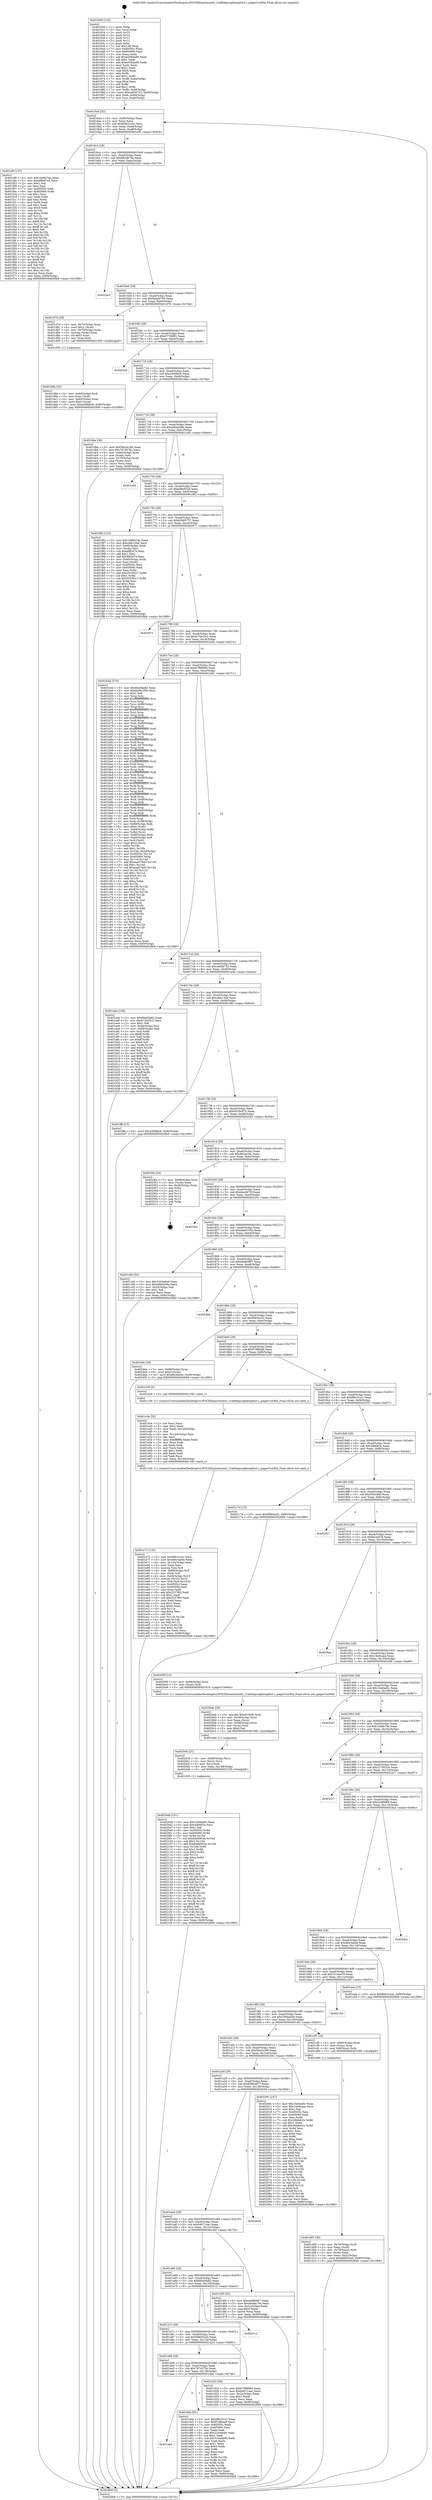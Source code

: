 digraph "0x401630" {
  label = "0x401630 (/mnt/c/Users/mathe/Desktop/tcc/POCII/binaries/extr_Craftdepssqlitesqlite3.c_pagerUseWal_Final-ollvm.out::main(0))"
  labelloc = "t"
  node[shape=record]

  Entry [label="",width=0.3,height=0.3,shape=circle,fillcolor=black,style=filled]
  "0x4016a4" [label="{
     0x4016a4 [32]\l
     | [instrs]\l
     &nbsp;&nbsp;0x4016a4 \<+6\>: mov -0x90(%rbp),%eax\l
     &nbsp;&nbsp;0x4016aa \<+2\>: mov %eax,%ecx\l
     &nbsp;&nbsp;0x4016ac \<+6\>: sub $0x86d31a3c,%ecx\l
     &nbsp;&nbsp;0x4016b2 \<+6\>: mov %eax,-0xa4(%rbp)\l
     &nbsp;&nbsp;0x4016b8 \<+6\>: mov %ecx,-0xa8(%rbp)\l
     &nbsp;&nbsp;0x4016be \<+6\>: je 0000000000401ef9 \<main+0x8c9\>\l
  }"]
  "0x401ef9" [label="{
     0x401ef9 [137]\l
     | [instrs]\l
     &nbsp;&nbsp;0x401ef9 \<+5\>: mov $0x1bd6b7da,%eax\l
     &nbsp;&nbsp;0x401efe \<+5\>: mov $0xaf8e97e4,%ecx\l
     &nbsp;&nbsp;0x401f03 \<+2\>: mov $0x1,%dl\l
     &nbsp;&nbsp;0x401f05 \<+2\>: xor %esi,%esi\l
     &nbsp;&nbsp;0x401f07 \<+7\>: mov 0x40505c,%edi\l
     &nbsp;&nbsp;0x401f0e \<+8\>: mov 0x405060,%r8d\l
     &nbsp;&nbsp;0x401f16 \<+3\>: sub $0x1,%esi\l
     &nbsp;&nbsp;0x401f19 \<+3\>: mov %edi,%r9d\l
     &nbsp;&nbsp;0x401f1c \<+3\>: add %esi,%r9d\l
     &nbsp;&nbsp;0x401f1f \<+4\>: imul %r9d,%edi\l
     &nbsp;&nbsp;0x401f23 \<+3\>: and $0x1,%edi\l
     &nbsp;&nbsp;0x401f26 \<+3\>: cmp $0x0,%edi\l
     &nbsp;&nbsp;0x401f29 \<+4\>: sete %r10b\l
     &nbsp;&nbsp;0x401f2d \<+4\>: cmp $0xa,%r8d\l
     &nbsp;&nbsp;0x401f31 \<+4\>: setl %r11b\l
     &nbsp;&nbsp;0x401f35 \<+3\>: mov %r10b,%bl\l
     &nbsp;&nbsp;0x401f38 \<+3\>: xor $0xff,%bl\l
     &nbsp;&nbsp;0x401f3b \<+3\>: mov %r11b,%r14b\l
     &nbsp;&nbsp;0x401f3e \<+4\>: xor $0xff,%r14b\l
     &nbsp;&nbsp;0x401f42 \<+3\>: xor $0x0,%dl\l
     &nbsp;&nbsp;0x401f45 \<+3\>: mov %bl,%r15b\l
     &nbsp;&nbsp;0x401f48 \<+4\>: and $0x0,%r15b\l
     &nbsp;&nbsp;0x401f4c \<+3\>: and %dl,%r10b\l
     &nbsp;&nbsp;0x401f4f \<+3\>: mov %r14b,%r12b\l
     &nbsp;&nbsp;0x401f52 \<+4\>: and $0x0,%r12b\l
     &nbsp;&nbsp;0x401f56 \<+3\>: and %dl,%r11b\l
     &nbsp;&nbsp;0x401f59 \<+3\>: or %r10b,%r15b\l
     &nbsp;&nbsp;0x401f5c \<+3\>: or %r11b,%r12b\l
     &nbsp;&nbsp;0x401f5f \<+3\>: xor %r12b,%r15b\l
     &nbsp;&nbsp;0x401f62 \<+3\>: or %r14b,%bl\l
     &nbsp;&nbsp;0x401f65 \<+3\>: xor $0xff,%bl\l
     &nbsp;&nbsp;0x401f68 \<+3\>: or $0x0,%dl\l
     &nbsp;&nbsp;0x401f6b \<+2\>: and %dl,%bl\l
     &nbsp;&nbsp;0x401f6d \<+3\>: or %bl,%r15b\l
     &nbsp;&nbsp;0x401f70 \<+4\>: test $0x1,%r15b\l
     &nbsp;&nbsp;0x401f74 \<+3\>: cmovne %ecx,%eax\l
     &nbsp;&nbsp;0x401f77 \<+6\>: mov %eax,-0x90(%rbp)\l
     &nbsp;&nbsp;0x401f7d \<+5\>: jmp 00000000004026b9 \<main+0x1089\>\l
  }"]
  "0x4016c4" [label="{
     0x4016c4 [28]\l
     | [instrs]\l
     &nbsp;&nbsp;0x4016c4 \<+5\>: jmp 00000000004016c9 \<main+0x99\>\l
     &nbsp;&nbsp;0x4016c9 \<+6\>: mov -0xa4(%rbp),%eax\l
     &nbsp;&nbsp;0x4016cf \<+5\>: sub $0x8934b70a,%eax\l
     &nbsp;&nbsp;0x4016d4 \<+6\>: mov %eax,-0xac(%rbp)\l
     &nbsp;&nbsp;0x4016da \<+6\>: je 00000000004022a3 \<main+0xc73\>\l
  }"]
  Exit [label="",width=0.3,height=0.3,shape=circle,fillcolor=black,style=filled,peripheries=2]
  "0x4022a3" [label="{
     0x4022a3\l
  }", style=dashed]
  "0x4016e0" [label="{
     0x4016e0 [28]\l
     | [instrs]\l
     &nbsp;&nbsp;0x4016e0 \<+5\>: jmp 00000000004016e5 \<main+0xb5\>\l
     &nbsp;&nbsp;0x4016e5 \<+6\>: mov -0xa4(%rbp),%eax\l
     &nbsp;&nbsp;0x4016eb \<+5\>: sub $0x8e4de794,%eax\l
     &nbsp;&nbsp;0x4016f0 \<+6\>: mov %eax,-0xb0(%rbp)\l
     &nbsp;&nbsp;0x4016f6 \<+6\>: je 0000000000401d7d \<main+0x74d\>\l
  }"]
  "0x4020dd" [label="{
     0x4020dd [151]\l
     | [instrs]\l
     &nbsp;&nbsp;0x4020dd \<+5\>: mov $0x15e0ad0c,%eax\l
     &nbsp;&nbsp;0x4020e2 \<+5\>: mov $0x3db063a,%esi\l
     &nbsp;&nbsp;0x4020e7 \<+2\>: mov $0x1,%dl\l
     &nbsp;&nbsp;0x4020e9 \<+8\>: mov 0x40505c,%r8d\l
     &nbsp;&nbsp;0x4020f1 \<+8\>: mov 0x405060,%r9d\l
     &nbsp;&nbsp;0x4020f9 \<+3\>: mov %r8d,%r10d\l
     &nbsp;&nbsp;0x4020fc \<+7\>: sub $0x8dd6903a,%r10d\l
     &nbsp;&nbsp;0x402103 \<+4\>: sub $0x1,%r10d\l
     &nbsp;&nbsp;0x402107 \<+7\>: add $0x8dd6903a,%r10d\l
     &nbsp;&nbsp;0x40210e \<+4\>: imul %r10d,%r8d\l
     &nbsp;&nbsp;0x402112 \<+4\>: and $0x1,%r8d\l
     &nbsp;&nbsp;0x402116 \<+4\>: cmp $0x0,%r8d\l
     &nbsp;&nbsp;0x40211a \<+4\>: sete %r11b\l
     &nbsp;&nbsp;0x40211e \<+4\>: cmp $0xa,%r9d\l
     &nbsp;&nbsp;0x402122 \<+3\>: setl %bl\l
     &nbsp;&nbsp;0x402125 \<+3\>: mov %r11b,%r14b\l
     &nbsp;&nbsp;0x402128 \<+4\>: xor $0xff,%r14b\l
     &nbsp;&nbsp;0x40212c \<+3\>: mov %bl,%r15b\l
     &nbsp;&nbsp;0x40212f \<+4\>: xor $0xff,%r15b\l
     &nbsp;&nbsp;0x402133 \<+3\>: xor $0x1,%dl\l
     &nbsp;&nbsp;0x402136 \<+3\>: mov %r14b,%r12b\l
     &nbsp;&nbsp;0x402139 \<+4\>: and $0xff,%r12b\l
     &nbsp;&nbsp;0x40213d \<+3\>: and %dl,%r11b\l
     &nbsp;&nbsp;0x402140 \<+3\>: mov %r15b,%r13b\l
     &nbsp;&nbsp;0x402143 \<+4\>: and $0xff,%r13b\l
     &nbsp;&nbsp;0x402147 \<+2\>: and %dl,%bl\l
     &nbsp;&nbsp;0x402149 \<+3\>: or %r11b,%r12b\l
     &nbsp;&nbsp;0x40214c \<+3\>: or %bl,%r13b\l
     &nbsp;&nbsp;0x40214f \<+3\>: xor %r13b,%r12b\l
     &nbsp;&nbsp;0x402152 \<+3\>: or %r15b,%r14b\l
     &nbsp;&nbsp;0x402155 \<+4\>: xor $0xff,%r14b\l
     &nbsp;&nbsp;0x402159 \<+3\>: or $0x1,%dl\l
     &nbsp;&nbsp;0x40215c \<+3\>: and %dl,%r14b\l
     &nbsp;&nbsp;0x40215f \<+3\>: or %r14b,%r12b\l
     &nbsp;&nbsp;0x402162 \<+4\>: test $0x1,%r12b\l
     &nbsp;&nbsp;0x402166 \<+3\>: cmovne %esi,%eax\l
     &nbsp;&nbsp;0x402169 \<+6\>: mov %eax,-0x90(%rbp)\l
     &nbsp;&nbsp;0x40216f \<+5\>: jmp 00000000004026b9 \<main+0x1089\>\l
  }"]
  "0x401d7d" [label="{
     0x401d7d [29]\l
     | [instrs]\l
     &nbsp;&nbsp;0x401d7d \<+4\>: mov -0x70(%rbp),%rax\l
     &nbsp;&nbsp;0x401d81 \<+6\>: movl $0x1,(%rax)\l
     &nbsp;&nbsp;0x401d87 \<+4\>: mov -0x70(%rbp),%rax\l
     &nbsp;&nbsp;0x401d8b \<+3\>: movslq (%rax),%rax\l
     &nbsp;&nbsp;0x401d8e \<+4\>: shl $0x3,%rax\l
     &nbsp;&nbsp;0x401d92 \<+3\>: mov %rax,%rdi\l
     &nbsp;&nbsp;0x401d95 \<+5\>: call 0000000000401050 \<malloc@plt\>\l
     | [calls]\l
     &nbsp;&nbsp;0x401050 \{1\} (unknown)\l
  }"]
  "0x4016fc" [label="{
     0x4016fc [28]\l
     | [instrs]\l
     &nbsp;&nbsp;0x4016fc \<+5\>: jmp 0000000000401701 \<main+0xd1\>\l
     &nbsp;&nbsp;0x401701 \<+6\>: mov -0xa4(%rbp),%eax\l
     &nbsp;&nbsp;0x401707 \<+5\>: sub $0x97736f81,%eax\l
     &nbsp;&nbsp;0x40170c \<+6\>: mov %eax,-0xb4(%rbp)\l
     &nbsp;&nbsp;0x401712 \<+6\>: je 000000000040232d \<main+0xcfd\>\l
  }"]
  "0x4020c8" [label="{
     0x4020c8 [21]\l
     | [instrs]\l
     &nbsp;&nbsp;0x4020c8 \<+4\>: mov -0x68(%rbp),%rcx\l
     &nbsp;&nbsp;0x4020cc \<+3\>: mov (%rcx),%rcx\l
     &nbsp;&nbsp;0x4020cf \<+3\>: mov %rcx,%rdi\l
     &nbsp;&nbsp;0x4020d2 \<+6\>: mov %eax,-0x148(%rbp)\l
     &nbsp;&nbsp;0x4020d8 \<+5\>: call 0000000000401030 \<free@plt\>\l
     | [calls]\l
     &nbsp;&nbsp;0x401030 \{1\} (unknown)\l
  }"]
  "0x40232d" [label="{
     0x40232d\l
  }", style=dashed]
  "0x401718" [label="{
     0x401718 [28]\l
     | [instrs]\l
     &nbsp;&nbsp;0x401718 \<+5\>: jmp 000000000040171d \<main+0xed\>\l
     &nbsp;&nbsp;0x40171d \<+6\>: mov -0xa4(%rbp),%eax\l
     &nbsp;&nbsp;0x401723 \<+5\>: sub $0xa30fdbc6,%eax\l
     &nbsp;&nbsp;0x401728 \<+6\>: mov %eax,-0xb8(%rbp)\l
     &nbsp;&nbsp;0x40172e \<+6\>: je 0000000000401dba \<main+0x78a\>\l
  }"]
  "0x4020ab" [label="{
     0x4020ab [29]\l
     | [instrs]\l
     &nbsp;&nbsp;0x4020ab \<+10\>: movabs $0x4030d6,%rdi\l
     &nbsp;&nbsp;0x4020b5 \<+4\>: mov -0x58(%rbp),%rcx\l
     &nbsp;&nbsp;0x4020b9 \<+2\>: mov %eax,(%rcx)\l
     &nbsp;&nbsp;0x4020bb \<+4\>: mov -0x58(%rbp),%rcx\l
     &nbsp;&nbsp;0x4020bf \<+2\>: mov (%rcx),%esi\l
     &nbsp;&nbsp;0x4020c1 \<+2\>: mov $0x0,%al\l
     &nbsp;&nbsp;0x4020c3 \<+5\>: call 0000000000401040 \<printf@plt\>\l
     | [calls]\l
     &nbsp;&nbsp;0x401040 \{1\} (unknown)\l
  }"]
  "0x401dba" [label="{
     0x401dba [36]\l
     | [instrs]\l
     &nbsp;&nbsp;0x401dba \<+5\>: mov $0x5be2e190,%eax\l
     &nbsp;&nbsp;0x401dbf \<+5\>: mov $0x7674570c,%ecx\l
     &nbsp;&nbsp;0x401dc4 \<+4\>: mov -0x60(%rbp),%rdx\l
     &nbsp;&nbsp;0x401dc8 \<+2\>: mov (%rdx),%esi\l
     &nbsp;&nbsp;0x401dca \<+4\>: mov -0x70(%rbp),%rdx\l
     &nbsp;&nbsp;0x401dce \<+2\>: cmp (%rdx),%esi\l
     &nbsp;&nbsp;0x401dd0 \<+3\>: cmovl %ecx,%eax\l
     &nbsp;&nbsp;0x401dd3 \<+6\>: mov %eax,-0x90(%rbp)\l
     &nbsp;&nbsp;0x401dd9 \<+5\>: jmp 00000000004026b9 \<main+0x1089\>\l
  }"]
  "0x401734" [label="{
     0x401734 [28]\l
     | [instrs]\l
     &nbsp;&nbsp;0x401734 \<+5\>: jmp 0000000000401739 \<main+0x109\>\l
     &nbsp;&nbsp;0x401739 \<+6\>: mov -0xa4(%rbp),%eax\l
     &nbsp;&nbsp;0x40173f \<+5\>: sub $0xa8bb208e,%eax\l
     &nbsp;&nbsp;0x401744 \<+6\>: mov %eax,-0xbc(%rbp)\l
     &nbsp;&nbsp;0x40174a \<+6\>: je 0000000000401cd4 \<main+0x6a4\>\l
  }"]
  "0x401e72" [label="{
     0x401e72 [120]\l
     | [instrs]\l
     &nbsp;&nbsp;0x401e72 \<+5\>: mov $0xf98101a1,%ecx\l
     &nbsp;&nbsp;0x401e77 \<+5\>: mov $0x4943ab4e,%edx\l
     &nbsp;&nbsp;0x401e7c \<+6\>: mov -0x144(%rbp),%esi\l
     &nbsp;&nbsp;0x401e82 \<+3\>: imul %eax,%esi\l
     &nbsp;&nbsp;0x401e85 \<+3\>: movslq %esi,%r8\l
     &nbsp;&nbsp;0x401e88 \<+4\>: mov -0x68(%rbp),%r9\l
     &nbsp;&nbsp;0x401e8c \<+3\>: mov (%r9),%r9\l
     &nbsp;&nbsp;0x401e8f \<+4\>: mov -0x60(%rbp),%r10\l
     &nbsp;&nbsp;0x401e93 \<+3\>: movslq (%r10),%r10\l
     &nbsp;&nbsp;0x401e96 \<+4\>: mov %r8,(%r9,%r10,8)\l
     &nbsp;&nbsp;0x401e9a \<+7\>: mov 0x40505c,%eax\l
     &nbsp;&nbsp;0x401ea1 \<+7\>: mov 0x405060,%esi\l
     &nbsp;&nbsp;0x401ea8 \<+2\>: mov %eax,%edi\l
     &nbsp;&nbsp;0x401eaa \<+6\>: add $0x2537f63,%edi\l
     &nbsp;&nbsp;0x401eb0 \<+3\>: sub $0x1,%edi\l
     &nbsp;&nbsp;0x401eb3 \<+6\>: sub $0x2537f63,%edi\l
     &nbsp;&nbsp;0x401eb9 \<+3\>: imul %edi,%eax\l
     &nbsp;&nbsp;0x401ebc \<+3\>: and $0x1,%eax\l
     &nbsp;&nbsp;0x401ebf \<+3\>: cmp $0x0,%eax\l
     &nbsp;&nbsp;0x401ec2 \<+4\>: sete %r11b\l
     &nbsp;&nbsp;0x401ec6 \<+3\>: cmp $0xa,%esi\l
     &nbsp;&nbsp;0x401ec9 \<+3\>: setl %bl\l
     &nbsp;&nbsp;0x401ecc \<+3\>: mov %r11b,%r14b\l
     &nbsp;&nbsp;0x401ecf \<+3\>: and %bl,%r14b\l
     &nbsp;&nbsp;0x401ed2 \<+3\>: xor %bl,%r11b\l
     &nbsp;&nbsp;0x401ed5 \<+3\>: or %r11b,%r14b\l
     &nbsp;&nbsp;0x401ed8 \<+4\>: test $0x1,%r14b\l
     &nbsp;&nbsp;0x401edc \<+3\>: cmovne %edx,%ecx\l
     &nbsp;&nbsp;0x401edf \<+6\>: mov %ecx,-0x90(%rbp)\l
     &nbsp;&nbsp;0x401ee5 \<+5\>: jmp 00000000004026b9 \<main+0x1089\>\l
  }"]
  "0x401cd4" [label="{
     0x401cd4\l
  }", style=dashed]
  "0x401750" [label="{
     0x401750 [28]\l
     | [instrs]\l
     &nbsp;&nbsp;0x401750 \<+5\>: jmp 0000000000401755 \<main+0x125\>\l
     &nbsp;&nbsp;0x401755 \<+6\>: mov -0xa4(%rbp),%eax\l
     &nbsp;&nbsp;0x40175b \<+5\>: sub $0xaf8e97e4,%eax\l
     &nbsp;&nbsp;0x401760 \<+6\>: mov %eax,-0xc0(%rbp)\l
     &nbsp;&nbsp;0x401766 \<+6\>: je 0000000000401f82 \<main+0x952\>\l
  }"]
  "0x401e3e" [label="{
     0x401e3e [52]\l
     | [instrs]\l
     &nbsp;&nbsp;0x401e3e \<+2\>: xor %ecx,%ecx\l
     &nbsp;&nbsp;0x401e40 \<+5\>: mov $0x2,%edx\l
     &nbsp;&nbsp;0x401e45 \<+6\>: mov %edx,-0x140(%rbp)\l
     &nbsp;&nbsp;0x401e4b \<+1\>: cltd\l
     &nbsp;&nbsp;0x401e4c \<+6\>: mov -0x140(%rbp),%esi\l
     &nbsp;&nbsp;0x401e52 \<+2\>: idiv %esi\l
     &nbsp;&nbsp;0x401e54 \<+6\>: imul $0xfffffffe,%edx,%edx\l
     &nbsp;&nbsp;0x401e5a \<+2\>: mov %ecx,%edi\l
     &nbsp;&nbsp;0x401e5c \<+2\>: sub %edx,%edi\l
     &nbsp;&nbsp;0x401e5e \<+2\>: mov %ecx,%edx\l
     &nbsp;&nbsp;0x401e60 \<+3\>: sub $0x1,%edx\l
     &nbsp;&nbsp;0x401e63 \<+2\>: add %edx,%edi\l
     &nbsp;&nbsp;0x401e65 \<+2\>: sub %edi,%ecx\l
     &nbsp;&nbsp;0x401e67 \<+6\>: mov %ecx,-0x144(%rbp)\l
     &nbsp;&nbsp;0x401e6d \<+5\>: call 0000000000401160 \<next_i\>\l
     | [calls]\l
     &nbsp;&nbsp;0x401160 \{1\} (/mnt/c/Users/mathe/Desktop/tcc/POCII/binaries/extr_Craftdepssqlitesqlite3.c_pagerUseWal_Final-ollvm.out::next_i)\l
  }"]
  "0x401f82" [label="{
     0x401f82 [123]\l
     | [instrs]\l
     &nbsp;&nbsp;0x401f82 \<+5\>: mov $0x1bd6b7da,%eax\l
     &nbsp;&nbsp;0x401f87 \<+5\>: mov $0xcfeb12bd,%ecx\l
     &nbsp;&nbsp;0x401f8c \<+4\>: mov -0x60(%rbp),%rdx\l
     &nbsp;&nbsp;0x401f90 \<+2\>: mov (%rdx),%esi\l
     &nbsp;&nbsp;0x401f92 \<+6\>: sub $0x68f2d7e,%esi\l
     &nbsp;&nbsp;0x401f98 \<+3\>: add $0x1,%esi\l
     &nbsp;&nbsp;0x401f9b \<+6\>: add $0x68f2d7e,%esi\l
     &nbsp;&nbsp;0x401fa1 \<+4\>: mov -0x60(%rbp),%rdx\l
     &nbsp;&nbsp;0x401fa5 \<+2\>: mov %esi,(%rdx)\l
     &nbsp;&nbsp;0x401fa7 \<+7\>: mov 0x40505c,%esi\l
     &nbsp;&nbsp;0x401fae \<+7\>: mov 0x405060,%edi\l
     &nbsp;&nbsp;0x401fb5 \<+3\>: mov %esi,%r8d\l
     &nbsp;&nbsp;0x401fb8 \<+7\>: add $0x3533f2c7,%r8d\l
     &nbsp;&nbsp;0x401fbf \<+4\>: sub $0x1,%r8d\l
     &nbsp;&nbsp;0x401fc3 \<+7\>: sub $0x3533f2c7,%r8d\l
     &nbsp;&nbsp;0x401fca \<+4\>: imul %r8d,%esi\l
     &nbsp;&nbsp;0x401fce \<+3\>: and $0x1,%esi\l
     &nbsp;&nbsp;0x401fd1 \<+3\>: cmp $0x0,%esi\l
     &nbsp;&nbsp;0x401fd4 \<+4\>: sete %r9b\l
     &nbsp;&nbsp;0x401fd8 \<+3\>: cmp $0xa,%edi\l
     &nbsp;&nbsp;0x401fdb \<+4\>: setl %r10b\l
     &nbsp;&nbsp;0x401fdf \<+3\>: mov %r9b,%r11b\l
     &nbsp;&nbsp;0x401fe2 \<+3\>: and %r10b,%r11b\l
     &nbsp;&nbsp;0x401fe5 \<+3\>: xor %r10b,%r9b\l
     &nbsp;&nbsp;0x401fe8 \<+3\>: or %r9b,%r11b\l
     &nbsp;&nbsp;0x401feb \<+4\>: test $0x1,%r11b\l
     &nbsp;&nbsp;0x401fef \<+3\>: cmovne %ecx,%eax\l
     &nbsp;&nbsp;0x401ff2 \<+6\>: mov %eax,-0x90(%rbp)\l
     &nbsp;&nbsp;0x401ff8 \<+5\>: jmp 00000000004026b9 \<main+0x1089\>\l
  }"]
  "0x40176c" [label="{
     0x40176c [28]\l
     | [instrs]\l
     &nbsp;&nbsp;0x40176c \<+5\>: jmp 0000000000401771 \<main+0x141\>\l
     &nbsp;&nbsp;0x401771 \<+6\>: mov -0xa4(%rbp),%eax\l
     &nbsp;&nbsp;0x401777 \<+5\>: sub $0xb3b85737,%eax\l
     &nbsp;&nbsp;0x40177c \<+6\>: mov %eax,-0xc4(%rbp)\l
     &nbsp;&nbsp;0x401782 \<+6\>: je 0000000000402671 \<main+0x1041\>\l
  }"]
  "0x401ab4" [label="{
     0x401ab4\l
  }", style=dashed]
  "0x402671" [label="{
     0x402671\l
  }", style=dashed]
  "0x401788" [label="{
     0x401788 [28]\l
     | [instrs]\l
     &nbsp;&nbsp;0x401788 \<+5\>: jmp 000000000040178d \<main+0x15d\>\l
     &nbsp;&nbsp;0x40178d \<+6\>: mov -0xa4(%rbp),%eax\l
     &nbsp;&nbsp;0x401793 \<+5\>: sub $0xb73e23c2,%eax\l
     &nbsp;&nbsp;0x401798 \<+6\>: mov %eax,-0xc8(%rbp)\l
     &nbsp;&nbsp;0x40179e \<+6\>: je 0000000000401b44 \<main+0x514\>\l
  }"]
  "0x401dde" [label="{
     0x401dde [91]\l
     | [instrs]\l
     &nbsp;&nbsp;0x401dde \<+5\>: mov $0xf98101a1,%eax\l
     &nbsp;&nbsp;0x401de3 \<+5\>: mov $0xf7dfbbe8,%ecx\l
     &nbsp;&nbsp;0x401de8 \<+7\>: mov 0x40505c,%edx\l
     &nbsp;&nbsp;0x401def \<+7\>: mov 0x405060,%esi\l
     &nbsp;&nbsp;0x401df6 \<+2\>: mov %edx,%edi\l
     &nbsp;&nbsp;0x401df8 \<+6\>: add $0x310a6b95,%edi\l
     &nbsp;&nbsp;0x401dfe \<+3\>: sub $0x1,%edi\l
     &nbsp;&nbsp;0x401e01 \<+6\>: sub $0x310a6b95,%edi\l
     &nbsp;&nbsp;0x401e07 \<+3\>: imul %edi,%edx\l
     &nbsp;&nbsp;0x401e0a \<+3\>: and $0x1,%edx\l
     &nbsp;&nbsp;0x401e0d \<+3\>: cmp $0x0,%edx\l
     &nbsp;&nbsp;0x401e10 \<+4\>: sete %r8b\l
     &nbsp;&nbsp;0x401e14 \<+3\>: cmp $0xa,%esi\l
     &nbsp;&nbsp;0x401e17 \<+4\>: setl %r9b\l
     &nbsp;&nbsp;0x401e1b \<+3\>: mov %r8b,%r10b\l
     &nbsp;&nbsp;0x401e1e \<+3\>: and %r9b,%r10b\l
     &nbsp;&nbsp;0x401e21 \<+3\>: xor %r9b,%r8b\l
     &nbsp;&nbsp;0x401e24 \<+3\>: or %r8b,%r10b\l
     &nbsp;&nbsp;0x401e27 \<+4\>: test $0x1,%r10b\l
     &nbsp;&nbsp;0x401e2b \<+3\>: cmovne %ecx,%eax\l
     &nbsp;&nbsp;0x401e2e \<+6\>: mov %eax,-0x90(%rbp)\l
     &nbsp;&nbsp;0x401e34 \<+5\>: jmp 00000000004026b9 \<main+0x1089\>\l
  }"]
  "0x401b44" [label="{
     0x401b44 [370]\l
     | [instrs]\l
     &nbsp;&nbsp;0x401b44 \<+5\>: mov $0x66a0da82,%eax\l
     &nbsp;&nbsp;0x401b49 \<+5\>: mov $0xded0105b,%ecx\l
     &nbsp;&nbsp;0x401b4e \<+2\>: mov $0x1,%dl\l
     &nbsp;&nbsp;0x401b50 \<+3\>: mov %rsp,%rsi\l
     &nbsp;&nbsp;0x401b53 \<+4\>: add $0xfffffffffffffff0,%rsi\l
     &nbsp;&nbsp;0x401b57 \<+3\>: mov %rsi,%rsp\l
     &nbsp;&nbsp;0x401b5a \<+7\>: mov %rsi,-0x88(%rbp)\l
     &nbsp;&nbsp;0x401b61 \<+3\>: mov %rsp,%rsi\l
     &nbsp;&nbsp;0x401b64 \<+4\>: add $0xfffffffffffffff0,%rsi\l
     &nbsp;&nbsp;0x401b68 \<+3\>: mov %rsi,%rsp\l
     &nbsp;&nbsp;0x401b6b \<+3\>: mov %rsp,%rdi\l
     &nbsp;&nbsp;0x401b6e \<+4\>: add $0xfffffffffffffff0,%rdi\l
     &nbsp;&nbsp;0x401b72 \<+3\>: mov %rdi,%rsp\l
     &nbsp;&nbsp;0x401b75 \<+4\>: mov %rdi,-0x80(%rbp)\l
     &nbsp;&nbsp;0x401b79 \<+3\>: mov %rsp,%rdi\l
     &nbsp;&nbsp;0x401b7c \<+4\>: add $0xfffffffffffffff0,%rdi\l
     &nbsp;&nbsp;0x401b80 \<+3\>: mov %rdi,%rsp\l
     &nbsp;&nbsp;0x401b83 \<+4\>: mov %rdi,-0x78(%rbp)\l
     &nbsp;&nbsp;0x401b87 \<+3\>: mov %rsp,%rdi\l
     &nbsp;&nbsp;0x401b8a \<+4\>: add $0xfffffffffffffff0,%rdi\l
     &nbsp;&nbsp;0x401b8e \<+3\>: mov %rdi,%rsp\l
     &nbsp;&nbsp;0x401b91 \<+4\>: mov %rdi,-0x70(%rbp)\l
     &nbsp;&nbsp;0x401b95 \<+3\>: mov %rsp,%rdi\l
     &nbsp;&nbsp;0x401b98 \<+4\>: add $0xfffffffffffffff0,%rdi\l
     &nbsp;&nbsp;0x401b9c \<+3\>: mov %rdi,%rsp\l
     &nbsp;&nbsp;0x401b9f \<+4\>: mov %rdi,-0x68(%rbp)\l
     &nbsp;&nbsp;0x401ba3 \<+3\>: mov %rsp,%rdi\l
     &nbsp;&nbsp;0x401ba6 \<+4\>: add $0xfffffffffffffff0,%rdi\l
     &nbsp;&nbsp;0x401baa \<+3\>: mov %rdi,%rsp\l
     &nbsp;&nbsp;0x401bad \<+4\>: mov %rdi,-0x60(%rbp)\l
     &nbsp;&nbsp;0x401bb1 \<+3\>: mov %rsp,%rdi\l
     &nbsp;&nbsp;0x401bb4 \<+4\>: add $0xfffffffffffffff0,%rdi\l
     &nbsp;&nbsp;0x401bb8 \<+3\>: mov %rdi,%rsp\l
     &nbsp;&nbsp;0x401bbb \<+4\>: mov %rdi,-0x58(%rbp)\l
     &nbsp;&nbsp;0x401bbf \<+3\>: mov %rsp,%rdi\l
     &nbsp;&nbsp;0x401bc2 \<+4\>: add $0xfffffffffffffff0,%rdi\l
     &nbsp;&nbsp;0x401bc6 \<+3\>: mov %rdi,%rsp\l
     &nbsp;&nbsp;0x401bc9 \<+4\>: mov %rdi,-0x50(%rbp)\l
     &nbsp;&nbsp;0x401bcd \<+3\>: mov %rsp,%rdi\l
     &nbsp;&nbsp;0x401bd0 \<+4\>: add $0xfffffffffffffff0,%rdi\l
     &nbsp;&nbsp;0x401bd4 \<+3\>: mov %rdi,%rsp\l
     &nbsp;&nbsp;0x401bd7 \<+4\>: mov %rdi,-0x48(%rbp)\l
     &nbsp;&nbsp;0x401bdb \<+3\>: mov %rsp,%rdi\l
     &nbsp;&nbsp;0x401bde \<+4\>: add $0xfffffffffffffff0,%rdi\l
     &nbsp;&nbsp;0x401be2 \<+3\>: mov %rdi,%rsp\l
     &nbsp;&nbsp;0x401be5 \<+4\>: mov %rdi,-0x40(%rbp)\l
     &nbsp;&nbsp;0x401be9 \<+3\>: mov %rsp,%rdi\l
     &nbsp;&nbsp;0x401bec \<+4\>: add $0xfffffffffffffff0,%rdi\l
     &nbsp;&nbsp;0x401bf0 \<+3\>: mov %rdi,%rsp\l
     &nbsp;&nbsp;0x401bf3 \<+4\>: mov %rdi,-0x38(%rbp)\l
     &nbsp;&nbsp;0x401bf7 \<+7\>: mov -0x88(%rbp),%rdi\l
     &nbsp;&nbsp;0x401bfe \<+6\>: movl $0x0,(%rdi)\l
     &nbsp;&nbsp;0x401c04 \<+7\>: mov -0x94(%rbp),%r8d\l
     &nbsp;&nbsp;0x401c0b \<+3\>: mov %r8d,(%rsi)\l
     &nbsp;&nbsp;0x401c0e \<+4\>: mov -0x80(%rbp),%rdi\l
     &nbsp;&nbsp;0x401c12 \<+7\>: mov -0xa0(%rbp),%r9\l
     &nbsp;&nbsp;0x401c19 \<+3\>: mov %r9,(%rdi)\l
     &nbsp;&nbsp;0x401c1c \<+3\>: cmpl $0x2,(%rsi)\l
     &nbsp;&nbsp;0x401c1f \<+4\>: setne %r10b\l
     &nbsp;&nbsp;0x401c23 \<+4\>: and $0x1,%r10b\l
     &nbsp;&nbsp;0x401c27 \<+4\>: mov %r10b,-0x2d(%rbp)\l
     &nbsp;&nbsp;0x401c2b \<+8\>: mov 0x40505c,%r11d\l
     &nbsp;&nbsp;0x401c33 \<+7\>: mov 0x405060,%ebx\l
     &nbsp;&nbsp;0x401c3a \<+3\>: mov %r11d,%r14d\l
     &nbsp;&nbsp;0x401c3d \<+7\>: add $0xeaa57b93,%r14d\l
     &nbsp;&nbsp;0x401c44 \<+4\>: sub $0x1,%r14d\l
     &nbsp;&nbsp;0x401c48 \<+7\>: sub $0xeaa57b93,%r14d\l
     &nbsp;&nbsp;0x401c4f \<+4\>: imul %r14d,%r11d\l
     &nbsp;&nbsp;0x401c53 \<+4\>: and $0x1,%r11d\l
     &nbsp;&nbsp;0x401c57 \<+4\>: cmp $0x0,%r11d\l
     &nbsp;&nbsp;0x401c5b \<+4\>: sete %r10b\l
     &nbsp;&nbsp;0x401c5f \<+3\>: cmp $0xa,%ebx\l
     &nbsp;&nbsp;0x401c62 \<+4\>: setl %r15b\l
     &nbsp;&nbsp;0x401c66 \<+3\>: mov %r10b,%r12b\l
     &nbsp;&nbsp;0x401c69 \<+4\>: xor $0xff,%r12b\l
     &nbsp;&nbsp;0x401c6d \<+3\>: mov %r15b,%r13b\l
     &nbsp;&nbsp;0x401c70 \<+4\>: xor $0xff,%r13b\l
     &nbsp;&nbsp;0x401c74 \<+3\>: xor $0x0,%dl\l
     &nbsp;&nbsp;0x401c77 \<+3\>: mov %r12b,%sil\l
     &nbsp;&nbsp;0x401c7a \<+4\>: and $0x0,%sil\l
     &nbsp;&nbsp;0x401c7e \<+3\>: and %dl,%r10b\l
     &nbsp;&nbsp;0x401c81 \<+3\>: mov %r13b,%dil\l
     &nbsp;&nbsp;0x401c84 \<+4\>: and $0x0,%dil\l
     &nbsp;&nbsp;0x401c88 \<+3\>: and %dl,%r15b\l
     &nbsp;&nbsp;0x401c8b \<+3\>: or %r10b,%sil\l
     &nbsp;&nbsp;0x401c8e \<+3\>: or %r15b,%dil\l
     &nbsp;&nbsp;0x401c91 \<+3\>: xor %dil,%sil\l
     &nbsp;&nbsp;0x401c94 \<+3\>: or %r13b,%r12b\l
     &nbsp;&nbsp;0x401c97 \<+4\>: xor $0xff,%r12b\l
     &nbsp;&nbsp;0x401c9b \<+3\>: or $0x0,%dl\l
     &nbsp;&nbsp;0x401c9e \<+3\>: and %dl,%r12b\l
     &nbsp;&nbsp;0x401ca1 \<+3\>: or %r12b,%sil\l
     &nbsp;&nbsp;0x401ca4 \<+4\>: test $0x1,%sil\l
     &nbsp;&nbsp;0x401ca8 \<+3\>: cmovne %ecx,%eax\l
     &nbsp;&nbsp;0x401cab \<+6\>: mov %eax,-0x90(%rbp)\l
     &nbsp;&nbsp;0x401cb1 \<+5\>: jmp 00000000004026b9 \<main+0x1089\>\l
  }"]
  "0x4017a4" [label="{
     0x4017a4 [28]\l
     | [instrs]\l
     &nbsp;&nbsp;0x4017a4 \<+5\>: jmp 00000000004017a9 \<main+0x179\>\l
     &nbsp;&nbsp;0x4017a9 \<+6\>: mov -0xa4(%rbp),%eax\l
     &nbsp;&nbsp;0x4017af \<+5\>: sub $0xb7f9896d,%eax\l
     &nbsp;&nbsp;0x4017b4 \<+6\>: mov %eax,-0xcc(%rbp)\l
     &nbsp;&nbsp;0x4017ba \<+6\>: je 0000000000401d41 \<main+0x711\>\l
  }"]
  "0x401d9a" [label="{
     0x401d9a [32]\l
     | [instrs]\l
     &nbsp;&nbsp;0x401d9a \<+4\>: mov -0x68(%rbp),%rdi\l
     &nbsp;&nbsp;0x401d9e \<+3\>: mov %rax,(%rdi)\l
     &nbsp;&nbsp;0x401da1 \<+4\>: mov -0x60(%rbp),%rax\l
     &nbsp;&nbsp;0x401da5 \<+6\>: movl $0x0,(%rax)\l
     &nbsp;&nbsp;0x401dab \<+10\>: movl $0xa30fdbc6,-0x90(%rbp)\l
     &nbsp;&nbsp;0x401db5 \<+5\>: jmp 00000000004026b9 \<main+0x1089\>\l
  }"]
  "0x401d41" [label="{
     0x401d41\l
  }", style=dashed]
  "0x4017c0" [label="{
     0x4017c0 [28]\l
     | [instrs]\l
     &nbsp;&nbsp;0x4017c0 \<+5\>: jmp 00000000004017c5 \<main+0x195\>\l
     &nbsp;&nbsp;0x4017c5 \<+6\>: mov -0xa4(%rbp),%eax\l
     &nbsp;&nbsp;0x4017cb \<+5\>: sub $0xce62b722,%eax\l
     &nbsp;&nbsp;0x4017d0 \<+6\>: mov %eax,-0xd0(%rbp)\l
     &nbsp;&nbsp;0x4017d6 \<+6\>: je 0000000000401ada \<main+0x4aa\>\l
  }"]
  "0x401a98" [label="{
     0x401a98 [28]\l
     | [instrs]\l
     &nbsp;&nbsp;0x401a98 \<+5\>: jmp 0000000000401a9d \<main+0x46d\>\l
     &nbsp;&nbsp;0x401a9d \<+6\>: mov -0xa4(%rbp),%eax\l
     &nbsp;&nbsp;0x401aa3 \<+5\>: sub $0x7674570c,%eax\l
     &nbsp;&nbsp;0x401aa8 \<+6\>: mov %eax,-0x138(%rbp)\l
     &nbsp;&nbsp;0x401aae \<+6\>: je 0000000000401dde \<main+0x7ae\>\l
  }"]
  "0x401ada" [label="{
     0x401ada [106]\l
     | [instrs]\l
     &nbsp;&nbsp;0x401ada \<+5\>: mov $0x66a0da82,%eax\l
     &nbsp;&nbsp;0x401adf \<+5\>: mov $0xb73e23c2,%ecx\l
     &nbsp;&nbsp;0x401ae4 \<+2\>: mov $0x1,%dl\l
     &nbsp;&nbsp;0x401ae6 \<+7\>: mov -0x8a(%rbp),%sil\l
     &nbsp;&nbsp;0x401aed \<+7\>: mov -0x89(%rbp),%dil\l
     &nbsp;&nbsp;0x401af4 \<+3\>: mov %sil,%r8b\l
     &nbsp;&nbsp;0x401af7 \<+4\>: xor $0xff,%r8b\l
     &nbsp;&nbsp;0x401afb \<+3\>: mov %dil,%r9b\l
     &nbsp;&nbsp;0x401afe \<+4\>: xor $0xff,%r9b\l
     &nbsp;&nbsp;0x401b02 \<+3\>: xor $0x0,%dl\l
     &nbsp;&nbsp;0x401b05 \<+3\>: mov %r8b,%r10b\l
     &nbsp;&nbsp;0x401b08 \<+4\>: and $0x0,%r10b\l
     &nbsp;&nbsp;0x401b0c \<+3\>: and %dl,%sil\l
     &nbsp;&nbsp;0x401b0f \<+3\>: mov %r9b,%r11b\l
     &nbsp;&nbsp;0x401b12 \<+4\>: and $0x0,%r11b\l
     &nbsp;&nbsp;0x401b16 \<+3\>: and %dl,%dil\l
     &nbsp;&nbsp;0x401b19 \<+3\>: or %sil,%r10b\l
     &nbsp;&nbsp;0x401b1c \<+3\>: or %dil,%r11b\l
     &nbsp;&nbsp;0x401b1f \<+3\>: xor %r11b,%r10b\l
     &nbsp;&nbsp;0x401b22 \<+3\>: or %r9b,%r8b\l
     &nbsp;&nbsp;0x401b25 \<+4\>: xor $0xff,%r8b\l
     &nbsp;&nbsp;0x401b29 \<+3\>: or $0x0,%dl\l
     &nbsp;&nbsp;0x401b2c \<+3\>: and %dl,%r8b\l
     &nbsp;&nbsp;0x401b2f \<+3\>: or %r8b,%r10b\l
     &nbsp;&nbsp;0x401b32 \<+4\>: test $0x1,%r10b\l
     &nbsp;&nbsp;0x401b36 \<+3\>: cmovne %ecx,%eax\l
     &nbsp;&nbsp;0x401b39 \<+6\>: mov %eax,-0x90(%rbp)\l
     &nbsp;&nbsp;0x401b3f \<+5\>: jmp 00000000004026b9 \<main+0x1089\>\l
  }"]
  "0x4017dc" [label="{
     0x4017dc [28]\l
     | [instrs]\l
     &nbsp;&nbsp;0x4017dc \<+5\>: jmp 00000000004017e1 \<main+0x1b1\>\l
     &nbsp;&nbsp;0x4017e1 \<+6\>: mov -0xa4(%rbp),%eax\l
     &nbsp;&nbsp;0x4017e7 \<+5\>: sub $0xcfeb12bd,%eax\l
     &nbsp;&nbsp;0x4017ec \<+6\>: mov %eax,-0xd4(%rbp)\l
     &nbsp;&nbsp;0x4017f2 \<+6\>: je 0000000000401ffd \<main+0x9cd\>\l
  }"]
  "0x4026b9" [label="{
     0x4026b9 [5]\l
     | [instrs]\l
     &nbsp;&nbsp;0x4026b9 \<+5\>: jmp 00000000004016a4 \<main+0x74\>\l
  }"]
  "0x401630" [label="{
     0x401630 [116]\l
     | [instrs]\l
     &nbsp;&nbsp;0x401630 \<+1\>: push %rbp\l
     &nbsp;&nbsp;0x401631 \<+3\>: mov %rsp,%rbp\l
     &nbsp;&nbsp;0x401634 \<+2\>: push %r15\l
     &nbsp;&nbsp;0x401636 \<+2\>: push %r14\l
     &nbsp;&nbsp;0x401638 \<+2\>: push %r13\l
     &nbsp;&nbsp;0x40163a \<+2\>: push %r12\l
     &nbsp;&nbsp;0x40163c \<+1\>: push %rbx\l
     &nbsp;&nbsp;0x40163d \<+7\>: sub $0x148,%rsp\l
     &nbsp;&nbsp;0x401644 \<+7\>: mov 0x40505c,%eax\l
     &nbsp;&nbsp;0x40164b \<+7\>: mov 0x405060,%ecx\l
     &nbsp;&nbsp;0x401652 \<+2\>: mov %eax,%edx\l
     &nbsp;&nbsp;0x401654 \<+6\>: sub $0xe558da88,%edx\l
     &nbsp;&nbsp;0x40165a \<+3\>: sub $0x1,%edx\l
     &nbsp;&nbsp;0x40165d \<+6\>: add $0xe558da88,%edx\l
     &nbsp;&nbsp;0x401663 \<+3\>: imul %edx,%eax\l
     &nbsp;&nbsp;0x401666 \<+3\>: and $0x1,%eax\l
     &nbsp;&nbsp;0x401669 \<+3\>: cmp $0x0,%eax\l
     &nbsp;&nbsp;0x40166c \<+4\>: sete %r8b\l
     &nbsp;&nbsp;0x401670 \<+4\>: and $0x1,%r8b\l
     &nbsp;&nbsp;0x401674 \<+7\>: mov %r8b,-0x8a(%rbp)\l
     &nbsp;&nbsp;0x40167b \<+3\>: cmp $0xa,%ecx\l
     &nbsp;&nbsp;0x40167e \<+4\>: setl %r8b\l
     &nbsp;&nbsp;0x401682 \<+4\>: and $0x1,%r8b\l
     &nbsp;&nbsp;0x401686 \<+7\>: mov %r8b,-0x89(%rbp)\l
     &nbsp;&nbsp;0x40168d \<+10\>: movl $0xce62b722,-0x90(%rbp)\l
     &nbsp;&nbsp;0x401697 \<+6\>: mov %edi,-0x94(%rbp)\l
     &nbsp;&nbsp;0x40169d \<+7\>: mov %rsi,-0xa0(%rbp)\l
  }"]
  "0x401d23" [label="{
     0x401d23 [30]\l
     | [instrs]\l
     &nbsp;&nbsp;0x401d23 \<+5\>: mov $0xb7f9896d,%eax\l
     &nbsp;&nbsp;0x401d28 \<+5\>: mov $0x640714ac,%ecx\l
     &nbsp;&nbsp;0x401d2d \<+3\>: mov -0x2c(%rbp),%edx\l
     &nbsp;&nbsp;0x401d30 \<+3\>: cmp $0x1,%edx\l
     &nbsp;&nbsp;0x401d33 \<+3\>: cmovl %ecx,%eax\l
     &nbsp;&nbsp;0x401d36 \<+6\>: mov %eax,-0x90(%rbp)\l
     &nbsp;&nbsp;0x401d3c \<+5\>: jmp 00000000004026b9 \<main+0x1089\>\l
  }"]
  "0x401a7c" [label="{
     0x401a7c [28]\l
     | [instrs]\l
     &nbsp;&nbsp;0x401a7c \<+5\>: jmp 0000000000401a81 \<main+0x451\>\l
     &nbsp;&nbsp;0x401a81 \<+6\>: mov -0xa4(%rbp),%eax\l
     &nbsp;&nbsp;0x401a87 \<+5\>: sub $0x688503a5,%eax\l
     &nbsp;&nbsp;0x401a8c \<+6\>: mov %eax,-0x134(%rbp)\l
     &nbsp;&nbsp;0x401a92 \<+6\>: je 0000000000401d23 \<main+0x6f3\>\l
  }"]
  "0x401ffd" [label="{
     0x401ffd [15]\l
     | [instrs]\l
     &nbsp;&nbsp;0x401ffd \<+10\>: movl $0xa30fdbc6,-0x90(%rbp)\l
     &nbsp;&nbsp;0x402007 \<+5\>: jmp 00000000004026b9 \<main+0x1089\>\l
  }"]
  "0x4017f8" [label="{
     0x4017f8 [28]\l
     | [instrs]\l
     &nbsp;&nbsp;0x4017f8 \<+5\>: jmp 00000000004017fd \<main+0x1cd\>\l
     &nbsp;&nbsp;0x4017fd \<+6\>: mov -0xa4(%rbp),%eax\l
     &nbsp;&nbsp;0x401803 \<+5\>: sub $0xd539c975,%eax\l
     &nbsp;&nbsp;0x401808 \<+6\>: mov %eax,-0xd8(%rbp)\l
     &nbsp;&nbsp;0x40180e \<+6\>: je 0000000000402294 \<main+0xc64\>\l
  }"]
  "0x402512" [label="{
     0x402512\l
  }", style=dashed]
  "0x402294" [label="{
     0x402294\l
  }", style=dashed]
  "0x401814" [label="{
     0x401814 [28]\l
     | [instrs]\l
     &nbsp;&nbsp;0x401814 \<+5\>: jmp 0000000000401819 \<main+0x1e9\>\l
     &nbsp;&nbsp;0x401819 \<+6\>: mov -0xa4(%rbp),%eax\l
     &nbsp;&nbsp;0x40181f \<+5\>: sub $0xd6ceb2ec,%eax\l
     &nbsp;&nbsp;0x401824 \<+6\>: mov %eax,-0xdc(%rbp)\l
     &nbsp;&nbsp;0x40182a \<+6\>: je 00000000004024fa \<main+0xeca\>\l
  }"]
  "0x401a60" [label="{
     0x401a60 [28]\l
     | [instrs]\l
     &nbsp;&nbsp;0x401a60 \<+5\>: jmp 0000000000401a65 \<main+0x435\>\l
     &nbsp;&nbsp;0x401a65 \<+6\>: mov -0xa4(%rbp),%eax\l
     &nbsp;&nbsp;0x401a6b \<+5\>: sub $0x66a0da82,%eax\l
     &nbsp;&nbsp;0x401a70 \<+6\>: mov %eax,-0x130(%rbp)\l
     &nbsp;&nbsp;0x401a76 \<+6\>: je 0000000000402512 \<main+0xee2\>\l
  }"]
  "0x4024fa" [label="{
     0x4024fa [24]\l
     | [instrs]\l
     &nbsp;&nbsp;0x4024fa \<+7\>: mov -0x88(%rbp),%rax\l
     &nbsp;&nbsp;0x402501 \<+2\>: mov (%rax),%eax\l
     &nbsp;&nbsp;0x402503 \<+4\>: lea -0x28(%rbp),%rsp\l
     &nbsp;&nbsp;0x402507 \<+1\>: pop %rbx\l
     &nbsp;&nbsp;0x402508 \<+2\>: pop %r12\l
     &nbsp;&nbsp;0x40250a \<+2\>: pop %r13\l
     &nbsp;&nbsp;0x40250c \<+2\>: pop %r14\l
     &nbsp;&nbsp;0x40250e \<+2\>: pop %r15\l
     &nbsp;&nbsp;0x402510 \<+1\>: pop %rbp\l
     &nbsp;&nbsp;0x402511 \<+1\>: ret\l
  }"]
  "0x401830" [label="{
     0x401830 [28]\l
     | [instrs]\l
     &nbsp;&nbsp;0x401830 \<+5\>: jmp 0000000000401835 \<main+0x205\>\l
     &nbsp;&nbsp;0x401835 \<+6\>: mov -0xa4(%rbp),%eax\l
     &nbsp;&nbsp;0x40183b \<+5\>: sub $0xdea9475f,%eax\l
     &nbsp;&nbsp;0x401840 \<+6\>: mov %eax,-0xe0(%rbp)\l
     &nbsp;&nbsp;0x401846 \<+6\>: je 000000000040220c \<main+0xbdc\>\l
  }"]
  "0x401d5f" [label="{
     0x401d5f [30]\l
     | [instrs]\l
     &nbsp;&nbsp;0x401d5f \<+5\>: mov $0xedd90807,%eax\l
     &nbsp;&nbsp;0x401d64 \<+5\>: mov $0x8e4de794,%ecx\l
     &nbsp;&nbsp;0x401d69 \<+3\>: mov -0x2c(%rbp),%edx\l
     &nbsp;&nbsp;0x401d6c \<+3\>: cmp $0x0,%edx\l
     &nbsp;&nbsp;0x401d6f \<+3\>: cmove %ecx,%eax\l
     &nbsp;&nbsp;0x401d72 \<+6\>: mov %eax,-0x90(%rbp)\l
     &nbsp;&nbsp;0x401d78 \<+5\>: jmp 00000000004026b9 \<main+0x1089\>\l
  }"]
  "0x40220c" [label="{
     0x40220c\l
  }", style=dashed]
  "0x40184c" [label="{
     0x40184c [28]\l
     | [instrs]\l
     &nbsp;&nbsp;0x40184c \<+5\>: jmp 0000000000401851 \<main+0x221\>\l
     &nbsp;&nbsp;0x401851 \<+6\>: mov -0xa4(%rbp),%eax\l
     &nbsp;&nbsp;0x401857 \<+5\>: sub $0xded0105b,%eax\l
     &nbsp;&nbsp;0x40185c \<+6\>: mov %eax,-0xe4(%rbp)\l
     &nbsp;&nbsp;0x401862 \<+6\>: je 0000000000401cb6 \<main+0x686\>\l
  }"]
  "0x401a44" [label="{
     0x401a44 [28]\l
     | [instrs]\l
     &nbsp;&nbsp;0x401a44 \<+5\>: jmp 0000000000401a49 \<main+0x419\>\l
     &nbsp;&nbsp;0x401a49 \<+6\>: mov -0xa4(%rbp),%eax\l
     &nbsp;&nbsp;0x401a4f \<+5\>: sub $0x640714ac,%eax\l
     &nbsp;&nbsp;0x401a54 \<+6\>: mov %eax,-0x12c(%rbp)\l
     &nbsp;&nbsp;0x401a5a \<+6\>: je 0000000000401d5f \<main+0x72f\>\l
  }"]
  "0x401cb6" [label="{
     0x401cb6 [30]\l
     | [instrs]\l
     &nbsp;&nbsp;0x401cb6 \<+5\>: mov $0x5304a0e9,%eax\l
     &nbsp;&nbsp;0x401cbb \<+5\>: mov $0xa8bb208e,%ecx\l
     &nbsp;&nbsp;0x401cc0 \<+3\>: mov -0x2d(%rbp),%dl\l
     &nbsp;&nbsp;0x401cc3 \<+3\>: test $0x1,%dl\l
     &nbsp;&nbsp;0x401cc6 \<+3\>: cmovne %ecx,%eax\l
     &nbsp;&nbsp;0x401cc9 \<+6\>: mov %eax,-0x90(%rbp)\l
     &nbsp;&nbsp;0x401ccf \<+5\>: jmp 00000000004026b9 \<main+0x1089\>\l
  }"]
  "0x401868" [label="{
     0x401868 [28]\l
     | [instrs]\l
     &nbsp;&nbsp;0x401868 \<+5\>: jmp 000000000040186d \<main+0x23d\>\l
     &nbsp;&nbsp;0x40186d \<+6\>: mov -0xa4(%rbp),%eax\l
     &nbsp;&nbsp;0x401873 \<+5\>: sub $0xedd90807,%eax\l
     &nbsp;&nbsp;0x401878 \<+6\>: mov %eax,-0xe8(%rbp)\l
     &nbsp;&nbsp;0x40187e \<+6\>: je 00000000004024bb \<main+0xe8b\>\l
  }"]
  "0x402634" [label="{
     0x402634\l
  }", style=dashed]
  "0x4024bb" [label="{
     0x4024bb\l
  }", style=dashed]
  "0x401884" [label="{
     0x401884 [28]\l
     | [instrs]\l
     &nbsp;&nbsp;0x401884 \<+5\>: jmp 0000000000401889 \<main+0x259\>\l
     &nbsp;&nbsp;0x401889 \<+6\>: mov -0xa4(%rbp),%eax\l
     &nbsp;&nbsp;0x40188f \<+5\>: sub $0xf5804a32,%eax\l
     &nbsp;&nbsp;0x401894 \<+6\>: mov %eax,-0xec(%rbp)\l
     &nbsp;&nbsp;0x40189a \<+6\>: je 00000000004024de \<main+0xeae\>\l
  }"]
  "0x401a28" [label="{
     0x401a28 [28]\l
     | [instrs]\l
     &nbsp;&nbsp;0x401a28 \<+5\>: jmp 0000000000401a2d \<main+0x3fd\>\l
     &nbsp;&nbsp;0x401a2d \<+6\>: mov -0xa4(%rbp),%eax\l
     &nbsp;&nbsp;0x401a33 \<+5\>: sub $0x6094ad77,%eax\l
     &nbsp;&nbsp;0x401a38 \<+6\>: mov %eax,-0x128(%rbp)\l
     &nbsp;&nbsp;0x401a3e \<+6\>: je 0000000000402634 \<main+0x1004\>\l
  }"]
  "0x4024de" [label="{
     0x4024de [28]\l
     | [instrs]\l
     &nbsp;&nbsp;0x4024de \<+7\>: mov -0x88(%rbp),%rax\l
     &nbsp;&nbsp;0x4024e5 \<+6\>: movl $0x0,(%rax)\l
     &nbsp;&nbsp;0x4024eb \<+10\>: movl $0xd6ceb2ec,-0x90(%rbp)\l
     &nbsp;&nbsp;0x4024f5 \<+5\>: jmp 00000000004026b9 \<main+0x1089\>\l
  }"]
  "0x4018a0" [label="{
     0x4018a0 [28]\l
     | [instrs]\l
     &nbsp;&nbsp;0x4018a0 \<+5\>: jmp 00000000004018a5 \<main+0x275\>\l
     &nbsp;&nbsp;0x4018a5 \<+6\>: mov -0xa4(%rbp),%eax\l
     &nbsp;&nbsp;0x4018ab \<+5\>: sub $0xf7dfbbe8,%eax\l
     &nbsp;&nbsp;0x4018b0 \<+6\>: mov %eax,-0xf0(%rbp)\l
     &nbsp;&nbsp;0x4018b6 \<+6\>: je 0000000000401e39 \<main+0x809\>\l
  }"]
  "0x40200c" [label="{
     0x40200c [147]\l
     | [instrs]\l
     &nbsp;&nbsp;0x40200c \<+5\>: mov $0x15e0ad0c,%eax\l
     &nbsp;&nbsp;0x402011 \<+5\>: mov $0x14e9caea,%ecx\l
     &nbsp;&nbsp;0x402016 \<+2\>: mov $0x1,%dl\l
     &nbsp;&nbsp;0x402018 \<+7\>: mov 0x40505c,%esi\l
     &nbsp;&nbsp;0x40201f \<+7\>: mov 0x405060,%edi\l
     &nbsp;&nbsp;0x402026 \<+3\>: mov %esi,%r8d\l
     &nbsp;&nbsp;0x402029 \<+7\>: sub $0x26bfe61b,%r8d\l
     &nbsp;&nbsp;0x402030 \<+4\>: sub $0x1,%r8d\l
     &nbsp;&nbsp;0x402034 \<+7\>: add $0x26bfe61b,%r8d\l
     &nbsp;&nbsp;0x40203b \<+4\>: imul %r8d,%esi\l
     &nbsp;&nbsp;0x40203f \<+3\>: and $0x1,%esi\l
     &nbsp;&nbsp;0x402042 \<+3\>: cmp $0x0,%esi\l
     &nbsp;&nbsp;0x402045 \<+4\>: sete %r9b\l
     &nbsp;&nbsp;0x402049 \<+3\>: cmp $0xa,%edi\l
     &nbsp;&nbsp;0x40204c \<+4\>: setl %r10b\l
     &nbsp;&nbsp;0x402050 \<+3\>: mov %r9b,%r11b\l
     &nbsp;&nbsp;0x402053 \<+4\>: xor $0xff,%r11b\l
     &nbsp;&nbsp;0x402057 \<+3\>: mov %r10b,%bl\l
     &nbsp;&nbsp;0x40205a \<+3\>: xor $0xff,%bl\l
     &nbsp;&nbsp;0x40205d \<+3\>: xor $0x0,%dl\l
     &nbsp;&nbsp;0x402060 \<+3\>: mov %r11b,%r14b\l
     &nbsp;&nbsp;0x402063 \<+4\>: and $0x0,%r14b\l
     &nbsp;&nbsp;0x402067 \<+3\>: and %dl,%r9b\l
     &nbsp;&nbsp;0x40206a \<+3\>: mov %bl,%r15b\l
     &nbsp;&nbsp;0x40206d \<+4\>: and $0x0,%r15b\l
     &nbsp;&nbsp;0x402071 \<+3\>: and %dl,%r10b\l
     &nbsp;&nbsp;0x402074 \<+3\>: or %r9b,%r14b\l
     &nbsp;&nbsp;0x402077 \<+3\>: or %r10b,%r15b\l
     &nbsp;&nbsp;0x40207a \<+3\>: xor %r15b,%r14b\l
     &nbsp;&nbsp;0x40207d \<+3\>: or %bl,%r11b\l
     &nbsp;&nbsp;0x402080 \<+4\>: xor $0xff,%r11b\l
     &nbsp;&nbsp;0x402084 \<+3\>: or $0x0,%dl\l
     &nbsp;&nbsp;0x402087 \<+3\>: and %dl,%r11b\l
     &nbsp;&nbsp;0x40208a \<+3\>: or %r11b,%r14b\l
     &nbsp;&nbsp;0x40208d \<+4\>: test $0x1,%r14b\l
     &nbsp;&nbsp;0x402091 \<+3\>: cmovne %ecx,%eax\l
     &nbsp;&nbsp;0x402094 \<+6\>: mov %eax,-0x90(%rbp)\l
     &nbsp;&nbsp;0x40209a \<+5\>: jmp 00000000004026b9 \<main+0x1089\>\l
  }"]
  "0x401e39" [label="{
     0x401e39 [5]\l
     | [instrs]\l
     &nbsp;&nbsp;0x401e39 \<+5\>: call 0000000000401160 \<next_i\>\l
     | [calls]\l
     &nbsp;&nbsp;0x401160 \{1\} (/mnt/c/Users/mathe/Desktop/tcc/POCII/binaries/extr_Craftdepssqlitesqlite3.c_pagerUseWal_Final-ollvm.out::next_i)\l
  }"]
  "0x4018bc" [label="{
     0x4018bc [28]\l
     | [instrs]\l
     &nbsp;&nbsp;0x4018bc \<+5\>: jmp 00000000004018c1 \<main+0x291\>\l
     &nbsp;&nbsp;0x4018c1 \<+6\>: mov -0xa4(%rbp),%eax\l
     &nbsp;&nbsp;0x4018c7 \<+5\>: sub $0xf98101a1,%eax\l
     &nbsp;&nbsp;0x4018cc \<+6\>: mov %eax,-0xf4(%rbp)\l
     &nbsp;&nbsp;0x4018d2 \<+6\>: je 0000000000402557 \<main+0xf27\>\l
  }"]
  "0x401d05" [label="{
     0x401d05 [30]\l
     | [instrs]\l
     &nbsp;&nbsp;0x401d05 \<+4\>: mov -0x78(%rbp),%rdi\l
     &nbsp;&nbsp;0x401d09 \<+2\>: mov %eax,(%rdi)\l
     &nbsp;&nbsp;0x401d0b \<+4\>: mov -0x78(%rbp),%rdi\l
     &nbsp;&nbsp;0x401d0f \<+2\>: mov (%rdi),%eax\l
     &nbsp;&nbsp;0x401d11 \<+3\>: mov %eax,-0x2c(%rbp)\l
     &nbsp;&nbsp;0x401d14 \<+10\>: movl $0x688503a5,-0x90(%rbp)\l
     &nbsp;&nbsp;0x401d1e \<+5\>: jmp 00000000004026b9 \<main+0x1089\>\l
  }"]
  "0x402557" [label="{
     0x402557\l
  }", style=dashed]
  "0x4018d8" [label="{
     0x4018d8 [28]\l
     | [instrs]\l
     &nbsp;&nbsp;0x4018d8 \<+5\>: jmp 00000000004018dd \<main+0x2ad\>\l
     &nbsp;&nbsp;0x4018dd \<+6\>: mov -0xa4(%rbp),%eax\l
     &nbsp;&nbsp;0x4018e3 \<+5\>: sub $0x3db063a,%eax\l
     &nbsp;&nbsp;0x4018e8 \<+6\>: mov %eax,-0xf8(%rbp)\l
     &nbsp;&nbsp;0x4018ee \<+6\>: je 0000000000402174 \<main+0xb44\>\l
  }"]
  "0x401a0c" [label="{
     0x401a0c [28]\l
     | [instrs]\l
     &nbsp;&nbsp;0x401a0c \<+5\>: jmp 0000000000401a11 \<main+0x3e1\>\l
     &nbsp;&nbsp;0x401a11 \<+6\>: mov -0xa4(%rbp),%eax\l
     &nbsp;&nbsp;0x401a17 \<+5\>: sub $0x5be2e190,%eax\l
     &nbsp;&nbsp;0x401a1c \<+6\>: mov %eax,-0x124(%rbp)\l
     &nbsp;&nbsp;0x401a22 \<+6\>: je 000000000040200c \<main+0x9dc\>\l
  }"]
  "0x402174" [label="{
     0x402174 [15]\l
     | [instrs]\l
     &nbsp;&nbsp;0x402174 \<+10\>: movl $0xf5804a32,-0x90(%rbp)\l
     &nbsp;&nbsp;0x40217e \<+5\>: jmp 00000000004026b9 \<main+0x1089\>\l
  }"]
  "0x4018f4" [label="{
     0x4018f4 [28]\l
     | [instrs]\l
     &nbsp;&nbsp;0x4018f4 \<+5\>: jmp 00000000004018f9 \<main+0x2c9\>\l
     &nbsp;&nbsp;0x4018f9 \<+6\>: mov -0xa4(%rbp),%eax\l
     &nbsp;&nbsp;0x4018ff \<+5\>: sub $0x5043480,%eax\l
     &nbsp;&nbsp;0x401904 \<+6\>: mov %eax,-0xfc(%rbp)\l
     &nbsp;&nbsp;0x40190a \<+6\>: je 0000000000402357 \<main+0xd27\>\l
  }"]
  "0x401cf5" [label="{
     0x401cf5 [16]\l
     | [instrs]\l
     &nbsp;&nbsp;0x401cf5 \<+4\>: mov -0x80(%rbp),%rax\l
     &nbsp;&nbsp;0x401cf9 \<+3\>: mov (%rax),%rax\l
     &nbsp;&nbsp;0x401cfc \<+4\>: mov 0x8(%rax),%rdi\l
     &nbsp;&nbsp;0x401d00 \<+5\>: call 0000000000401060 \<atoi@plt\>\l
     | [calls]\l
     &nbsp;&nbsp;0x401060 \{1\} (unknown)\l
  }"]
  "0x402357" [label="{
     0x402357\l
  }", style=dashed]
  "0x401910" [label="{
     0x401910 [28]\l
     | [instrs]\l
     &nbsp;&nbsp;0x401910 \<+5\>: jmp 0000000000401915 \<main+0x2e5\>\l
     &nbsp;&nbsp;0x401915 \<+6\>: mov -0xa4(%rbp),%eax\l
     &nbsp;&nbsp;0x40191b \<+5\>: sub $0x6a2e678,%eax\l
     &nbsp;&nbsp;0x401920 \<+6\>: mov %eax,-0x100(%rbp)\l
     &nbsp;&nbsp;0x401926 \<+6\>: je 00000000004024ac \<main+0xe7c\>\l
  }"]
  "0x4019f0" [label="{
     0x4019f0 [28]\l
     | [instrs]\l
     &nbsp;&nbsp;0x4019f0 \<+5\>: jmp 00000000004019f5 \<main+0x3c5\>\l
     &nbsp;&nbsp;0x4019f5 \<+6\>: mov -0xa4(%rbp),%eax\l
     &nbsp;&nbsp;0x4019fb \<+5\>: sub $0x5304a0e9,%eax\l
     &nbsp;&nbsp;0x401a00 \<+6\>: mov %eax,-0x120(%rbp)\l
     &nbsp;&nbsp;0x401a06 \<+6\>: je 0000000000401cf5 \<main+0x6c5\>\l
  }"]
  "0x4024ac" [label="{
     0x4024ac\l
  }", style=dashed]
  "0x40192c" [label="{
     0x40192c [28]\l
     | [instrs]\l
     &nbsp;&nbsp;0x40192c \<+5\>: jmp 0000000000401931 \<main+0x301\>\l
     &nbsp;&nbsp;0x401931 \<+6\>: mov -0xa4(%rbp),%eax\l
     &nbsp;&nbsp;0x401937 \<+5\>: sub $0x14e9caea,%eax\l
     &nbsp;&nbsp;0x40193c \<+6\>: mov %eax,-0x104(%rbp)\l
     &nbsp;&nbsp;0x401942 \<+6\>: je 000000000040209f \<main+0xa6f\>\l
  }"]
  "0x402183" [label="{
     0x402183\l
  }", style=dashed]
  "0x40209f" [label="{
     0x40209f [12]\l
     | [instrs]\l
     &nbsp;&nbsp;0x40209f \<+4\>: mov -0x68(%rbp),%rax\l
     &nbsp;&nbsp;0x4020a3 \<+3\>: mov (%rax),%rdi\l
     &nbsp;&nbsp;0x4020a6 \<+5\>: call 0000000000401610 \<pagerUseWal\>\l
     | [calls]\l
     &nbsp;&nbsp;0x401610 \{1\} (/mnt/c/Users/mathe/Desktop/tcc/POCII/binaries/extr_Craftdepssqlitesqlite3.c_pagerUseWal_Final-ollvm.out::pagerUseWal)\l
  }"]
  "0x401948" [label="{
     0x401948 [28]\l
     | [instrs]\l
     &nbsp;&nbsp;0x401948 \<+5\>: jmp 000000000040194d \<main+0x31d\>\l
     &nbsp;&nbsp;0x40194d \<+6\>: mov -0xa4(%rbp),%eax\l
     &nbsp;&nbsp;0x401953 \<+5\>: sub $0x15e0ad0c,%eax\l
     &nbsp;&nbsp;0x401958 \<+6\>: mov %eax,-0x108(%rbp)\l
     &nbsp;&nbsp;0x40195e \<+6\>: je 00000000004025e7 \<main+0xfb7\>\l
  }"]
  "0x4019d4" [label="{
     0x4019d4 [28]\l
     | [instrs]\l
     &nbsp;&nbsp;0x4019d4 \<+5\>: jmp 00000000004019d9 \<main+0x3a9\>\l
     &nbsp;&nbsp;0x4019d9 \<+6\>: mov -0xa4(%rbp),%eax\l
     &nbsp;&nbsp;0x4019df \<+5\>: sub $0x5214ae78,%eax\l
     &nbsp;&nbsp;0x4019e4 \<+6\>: mov %eax,-0x11c(%rbp)\l
     &nbsp;&nbsp;0x4019ea \<+6\>: je 0000000000402183 \<main+0xb53\>\l
  }"]
  "0x4025e7" [label="{
     0x4025e7\l
  }", style=dashed]
  "0x401964" [label="{
     0x401964 [28]\l
     | [instrs]\l
     &nbsp;&nbsp;0x401964 \<+5\>: jmp 0000000000401969 \<main+0x339\>\l
     &nbsp;&nbsp;0x401969 \<+6\>: mov -0xa4(%rbp),%eax\l
     &nbsp;&nbsp;0x40196f \<+5\>: sub $0x1bd6b7da,%eax\l
     &nbsp;&nbsp;0x401974 \<+6\>: mov %eax,-0x10c(%rbp)\l
     &nbsp;&nbsp;0x40197a \<+6\>: je 00000000004025bd \<main+0xf8d\>\l
  }"]
  "0x401eea" [label="{
     0x401eea [15]\l
     | [instrs]\l
     &nbsp;&nbsp;0x401eea \<+10\>: movl $0x86d31a3c,-0x90(%rbp)\l
     &nbsp;&nbsp;0x401ef4 \<+5\>: jmp 00000000004026b9 \<main+0x1089\>\l
  }"]
  "0x4025bd" [label="{
     0x4025bd\l
  }", style=dashed]
  "0x401980" [label="{
     0x401980 [28]\l
     | [instrs]\l
     &nbsp;&nbsp;0x401980 \<+5\>: jmp 0000000000401985 \<main+0x355\>\l
     &nbsp;&nbsp;0x401985 \<+6\>: mov -0xa4(%rbp),%eax\l
     &nbsp;&nbsp;0x40198b \<+5\>: sub $0x227852c4,%eax\l
     &nbsp;&nbsp;0x401990 \<+6\>: mov %eax,-0x110(%rbp)\l
     &nbsp;&nbsp;0x401996 \<+6\>: je 00000000004022c7 \<main+0xc97\>\l
  }"]
  "0x4019b8" [label="{
     0x4019b8 [28]\l
     | [instrs]\l
     &nbsp;&nbsp;0x4019b8 \<+5\>: jmp 00000000004019bd \<main+0x38d\>\l
     &nbsp;&nbsp;0x4019bd \<+6\>: mov -0xa4(%rbp),%eax\l
     &nbsp;&nbsp;0x4019c3 \<+5\>: sub $0x4943ab4e,%eax\l
     &nbsp;&nbsp;0x4019c8 \<+6\>: mov %eax,-0x118(%rbp)\l
     &nbsp;&nbsp;0x4019ce \<+6\>: je 0000000000401eea \<main+0x8ba\>\l
  }"]
  "0x4022c7" [label="{
     0x4022c7\l
  }", style=dashed]
  "0x40199c" [label="{
     0x40199c [28]\l
     | [instrs]\l
     &nbsp;&nbsp;0x40199c \<+5\>: jmp 00000000004019a1 \<main+0x371\>\l
     &nbsp;&nbsp;0x4019a1 \<+6\>: mov -0xa4(%rbp),%eax\l
     &nbsp;&nbsp;0x4019a7 \<+5\>: sub $0x3cd866f4,%eax\l
     &nbsp;&nbsp;0x4019ac \<+6\>: mov %eax,-0x114(%rbp)\l
     &nbsp;&nbsp;0x4019b2 \<+6\>: je 00000000004024ca \<main+0xe9a\>\l
  }"]
  "0x4024ca" [label="{
     0x4024ca\l
  }", style=dashed]
  Entry -> "0x401630" [label=" 1"]
  "0x4016a4" -> "0x401ef9" [label=" 1"]
  "0x4016a4" -> "0x4016c4" [label=" 19"]
  "0x4024fa" -> Exit [label=" 1"]
  "0x4016c4" -> "0x4022a3" [label=" 0"]
  "0x4016c4" -> "0x4016e0" [label=" 19"]
  "0x4024de" -> "0x4026b9" [label=" 1"]
  "0x4016e0" -> "0x401d7d" [label=" 1"]
  "0x4016e0" -> "0x4016fc" [label=" 18"]
  "0x402174" -> "0x4026b9" [label=" 1"]
  "0x4016fc" -> "0x40232d" [label=" 0"]
  "0x4016fc" -> "0x401718" [label=" 18"]
  "0x4020dd" -> "0x4026b9" [label=" 1"]
  "0x401718" -> "0x401dba" [label=" 2"]
  "0x401718" -> "0x401734" [label=" 16"]
  "0x4020c8" -> "0x4020dd" [label=" 1"]
  "0x401734" -> "0x401cd4" [label=" 0"]
  "0x401734" -> "0x401750" [label=" 16"]
  "0x4020ab" -> "0x4020c8" [label=" 1"]
  "0x401750" -> "0x401f82" [label=" 1"]
  "0x401750" -> "0x40176c" [label=" 15"]
  "0x40209f" -> "0x4020ab" [label=" 1"]
  "0x40176c" -> "0x402671" [label=" 0"]
  "0x40176c" -> "0x401788" [label=" 15"]
  "0x40200c" -> "0x4026b9" [label=" 1"]
  "0x401788" -> "0x401b44" [label=" 1"]
  "0x401788" -> "0x4017a4" [label=" 14"]
  "0x401ffd" -> "0x4026b9" [label=" 1"]
  "0x4017a4" -> "0x401d41" [label=" 0"]
  "0x4017a4" -> "0x4017c0" [label=" 14"]
  "0x401ef9" -> "0x4026b9" [label=" 1"]
  "0x4017c0" -> "0x401ada" [label=" 1"]
  "0x4017c0" -> "0x4017dc" [label=" 13"]
  "0x401ada" -> "0x4026b9" [label=" 1"]
  "0x401630" -> "0x4016a4" [label=" 1"]
  "0x4026b9" -> "0x4016a4" [label=" 19"]
  "0x401eea" -> "0x4026b9" [label=" 1"]
  "0x401b44" -> "0x4026b9" [label=" 1"]
  "0x401e72" -> "0x4026b9" [label=" 1"]
  "0x4017dc" -> "0x401ffd" [label=" 1"]
  "0x4017dc" -> "0x4017f8" [label=" 12"]
  "0x401e39" -> "0x401e3e" [label=" 1"]
  "0x4017f8" -> "0x402294" [label=" 0"]
  "0x4017f8" -> "0x401814" [label=" 12"]
  "0x401dde" -> "0x4026b9" [label=" 1"]
  "0x401814" -> "0x4024fa" [label=" 1"]
  "0x401814" -> "0x401830" [label=" 11"]
  "0x401a98" -> "0x401dde" [label=" 1"]
  "0x401830" -> "0x40220c" [label=" 0"]
  "0x401830" -> "0x40184c" [label=" 11"]
  "0x401f82" -> "0x4026b9" [label=" 1"]
  "0x40184c" -> "0x401cb6" [label=" 1"]
  "0x40184c" -> "0x401868" [label=" 10"]
  "0x401cb6" -> "0x4026b9" [label=" 1"]
  "0x401d9a" -> "0x4026b9" [label=" 1"]
  "0x401868" -> "0x4024bb" [label=" 0"]
  "0x401868" -> "0x401884" [label=" 10"]
  "0x401d7d" -> "0x401d9a" [label=" 1"]
  "0x401884" -> "0x4024de" [label=" 1"]
  "0x401884" -> "0x4018a0" [label=" 9"]
  "0x401d23" -> "0x4026b9" [label=" 1"]
  "0x4018a0" -> "0x401e39" [label=" 1"]
  "0x4018a0" -> "0x4018bc" [label=" 8"]
  "0x401a7c" -> "0x401a98" [label=" 1"]
  "0x4018bc" -> "0x402557" [label=" 0"]
  "0x4018bc" -> "0x4018d8" [label=" 8"]
  "0x401e3e" -> "0x401e72" [label=" 1"]
  "0x4018d8" -> "0x402174" [label=" 1"]
  "0x4018d8" -> "0x4018f4" [label=" 7"]
  "0x401a60" -> "0x401a7c" [label=" 2"]
  "0x4018f4" -> "0x402357" [label=" 0"]
  "0x4018f4" -> "0x401910" [label=" 7"]
  "0x401a60" -> "0x402512" [label=" 0"]
  "0x401910" -> "0x4024ac" [label=" 0"]
  "0x401910" -> "0x40192c" [label=" 7"]
  "0x401a44" -> "0x401a60" [label=" 2"]
  "0x40192c" -> "0x40209f" [label=" 1"]
  "0x40192c" -> "0x401948" [label=" 6"]
  "0x401a44" -> "0x401d5f" [label=" 1"]
  "0x401948" -> "0x4025e7" [label=" 0"]
  "0x401948" -> "0x401964" [label=" 6"]
  "0x401a28" -> "0x401a44" [label=" 3"]
  "0x401964" -> "0x4025bd" [label=" 0"]
  "0x401964" -> "0x401980" [label=" 6"]
  "0x401a28" -> "0x402634" [label=" 0"]
  "0x401980" -> "0x4022c7" [label=" 0"]
  "0x401980" -> "0x40199c" [label=" 6"]
  "0x401a0c" -> "0x401a28" [label=" 3"]
  "0x40199c" -> "0x4024ca" [label=" 0"]
  "0x40199c" -> "0x4019b8" [label=" 6"]
  "0x401d5f" -> "0x4026b9" [label=" 1"]
  "0x4019b8" -> "0x401eea" [label=" 1"]
  "0x4019b8" -> "0x4019d4" [label=" 5"]
  "0x401dba" -> "0x4026b9" [label=" 2"]
  "0x4019d4" -> "0x402183" [label=" 0"]
  "0x4019d4" -> "0x4019f0" [label=" 5"]
  "0x401a98" -> "0x401ab4" [label=" 0"]
  "0x4019f0" -> "0x401cf5" [label=" 1"]
  "0x4019f0" -> "0x401a0c" [label=" 4"]
  "0x401cf5" -> "0x401d05" [label=" 1"]
  "0x401d05" -> "0x4026b9" [label=" 1"]
  "0x401a7c" -> "0x401d23" [label=" 1"]
  "0x401a0c" -> "0x40200c" [label=" 1"]
}
